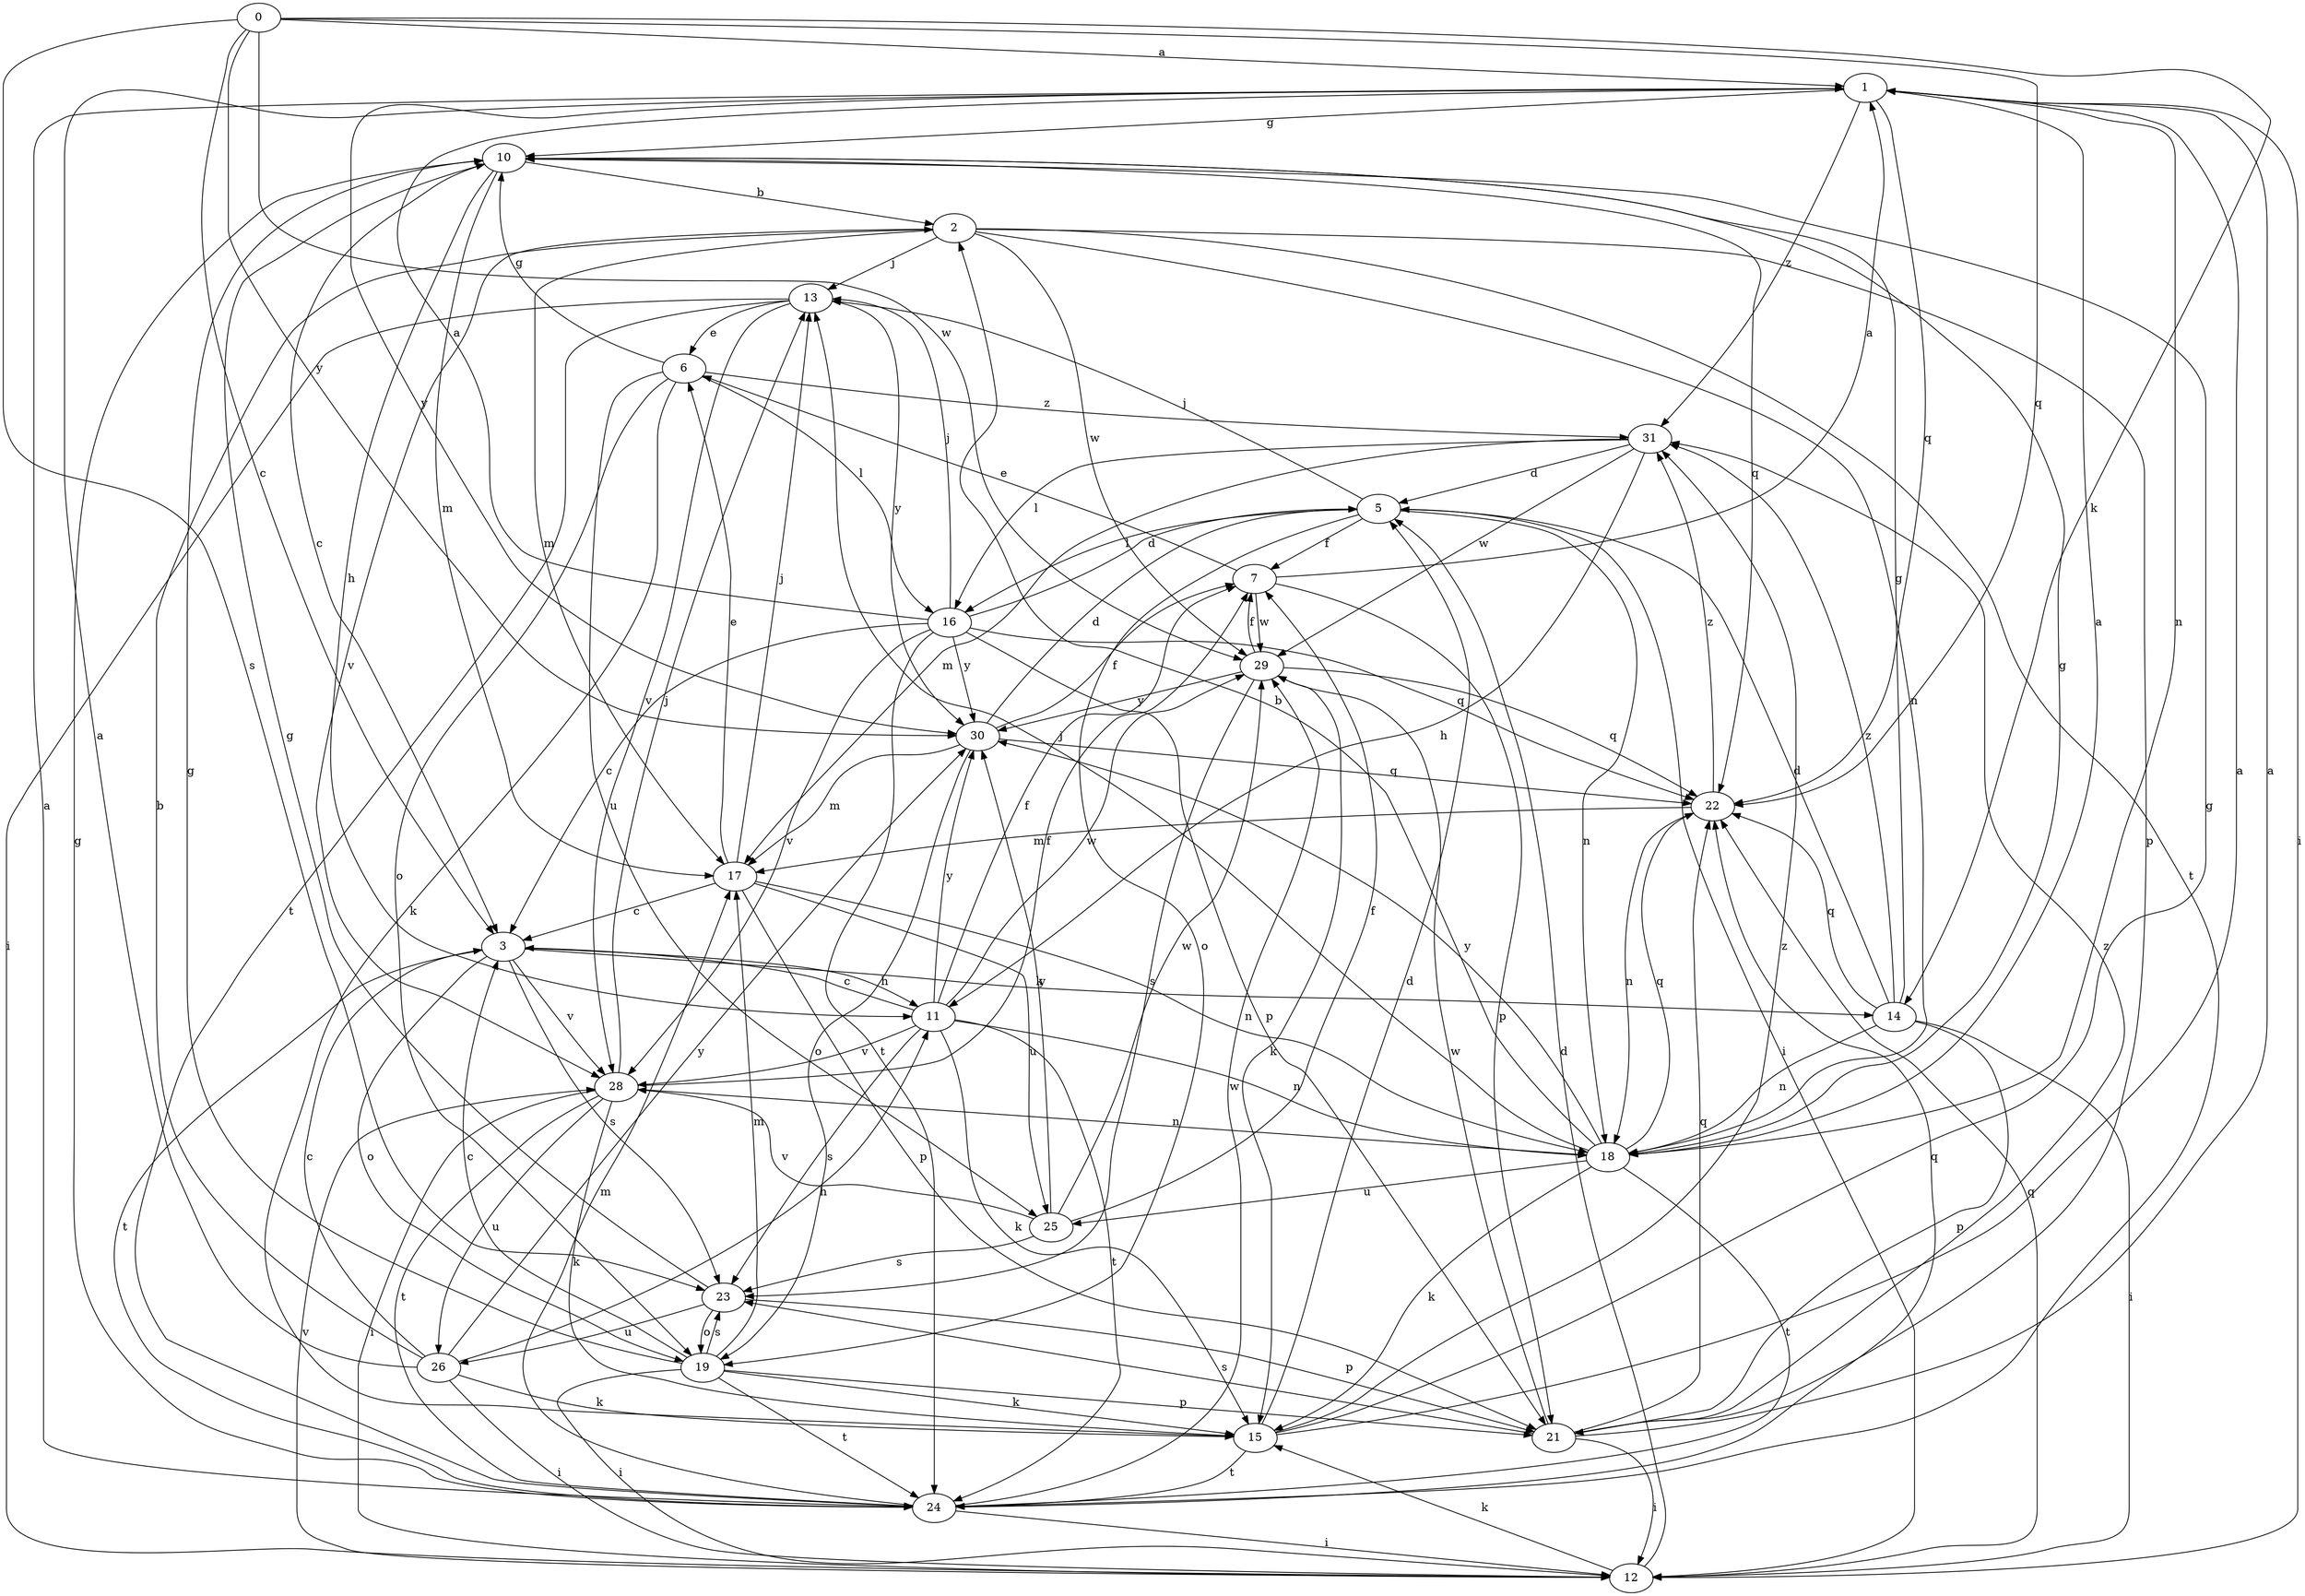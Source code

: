 strict digraph  {
0;
1;
2;
3;
5;
6;
7;
10;
11;
12;
13;
14;
15;
16;
17;
18;
19;
21;
22;
23;
24;
25;
26;
28;
29;
30;
31;
0 -> 1  [label=a];
0 -> 3  [label=c];
0 -> 14  [label=k];
0 -> 22  [label=q];
0 -> 23  [label=s];
0 -> 29  [label=w];
0 -> 30  [label=y];
1 -> 10  [label=g];
1 -> 12  [label=i];
1 -> 18  [label=n];
1 -> 22  [label=q];
1 -> 30  [label=y];
1 -> 31  [label=z];
2 -> 13  [label=j];
2 -> 17  [label=m];
2 -> 18  [label=n];
2 -> 21  [label=p];
2 -> 24  [label=t];
2 -> 28  [label=v];
2 -> 29  [label=w];
3 -> 11  [label=h];
3 -> 14  [label=k];
3 -> 19  [label=o];
3 -> 23  [label=s];
3 -> 24  [label=t];
3 -> 28  [label=v];
5 -> 7  [label=f];
5 -> 12  [label=i];
5 -> 13  [label=j];
5 -> 16  [label=l];
5 -> 18  [label=n];
5 -> 19  [label=o];
6 -> 10  [label=g];
6 -> 15  [label=k];
6 -> 16  [label=l];
6 -> 19  [label=o];
6 -> 25  [label=u];
6 -> 31  [label=z];
7 -> 1  [label=a];
7 -> 6  [label=e];
7 -> 21  [label=p];
7 -> 29  [label=w];
10 -> 2  [label=b];
10 -> 3  [label=c];
10 -> 11  [label=h];
10 -> 17  [label=m];
10 -> 22  [label=q];
11 -> 3  [label=c];
11 -> 7  [label=f];
11 -> 15  [label=k];
11 -> 18  [label=n];
11 -> 23  [label=s];
11 -> 24  [label=t];
11 -> 28  [label=v];
11 -> 29  [label=w];
11 -> 30  [label=y];
12 -> 5  [label=d];
12 -> 15  [label=k];
12 -> 22  [label=q];
12 -> 28  [label=v];
13 -> 6  [label=e];
13 -> 12  [label=i];
13 -> 24  [label=t];
13 -> 28  [label=v];
13 -> 30  [label=y];
14 -> 5  [label=d];
14 -> 10  [label=g];
14 -> 12  [label=i];
14 -> 18  [label=n];
14 -> 21  [label=p];
14 -> 22  [label=q];
14 -> 31  [label=z];
15 -> 1  [label=a];
15 -> 5  [label=d];
15 -> 10  [label=g];
15 -> 24  [label=t];
15 -> 31  [label=z];
16 -> 1  [label=a];
16 -> 3  [label=c];
16 -> 5  [label=d];
16 -> 13  [label=j];
16 -> 21  [label=p];
16 -> 22  [label=q];
16 -> 24  [label=t];
16 -> 28  [label=v];
16 -> 30  [label=y];
17 -> 3  [label=c];
17 -> 6  [label=e];
17 -> 13  [label=j];
17 -> 18  [label=n];
17 -> 21  [label=p];
17 -> 25  [label=u];
18 -> 1  [label=a];
18 -> 2  [label=b];
18 -> 10  [label=g];
18 -> 13  [label=j];
18 -> 15  [label=k];
18 -> 22  [label=q];
18 -> 24  [label=t];
18 -> 25  [label=u];
18 -> 30  [label=y];
19 -> 3  [label=c];
19 -> 10  [label=g];
19 -> 12  [label=i];
19 -> 15  [label=k];
19 -> 17  [label=m];
19 -> 21  [label=p];
19 -> 23  [label=s];
19 -> 24  [label=t];
21 -> 1  [label=a];
21 -> 12  [label=i];
21 -> 22  [label=q];
21 -> 23  [label=s];
21 -> 29  [label=w];
21 -> 31  [label=z];
22 -> 17  [label=m];
22 -> 18  [label=n];
22 -> 31  [label=z];
23 -> 10  [label=g];
23 -> 19  [label=o];
23 -> 21  [label=p];
23 -> 26  [label=u];
24 -> 1  [label=a];
24 -> 10  [label=g];
24 -> 12  [label=i];
24 -> 17  [label=m];
24 -> 22  [label=q];
24 -> 29  [label=w];
25 -> 7  [label=f];
25 -> 23  [label=s];
25 -> 28  [label=v];
25 -> 29  [label=w];
25 -> 30  [label=y];
26 -> 1  [label=a];
26 -> 2  [label=b];
26 -> 3  [label=c];
26 -> 11  [label=h];
26 -> 12  [label=i];
26 -> 15  [label=k];
26 -> 30  [label=y];
28 -> 7  [label=f];
28 -> 12  [label=i];
28 -> 13  [label=j];
28 -> 15  [label=k];
28 -> 18  [label=n];
28 -> 24  [label=t];
28 -> 26  [label=u];
29 -> 7  [label=f];
29 -> 15  [label=k];
29 -> 22  [label=q];
29 -> 23  [label=s];
29 -> 30  [label=y];
30 -> 5  [label=d];
30 -> 7  [label=f];
30 -> 17  [label=m];
30 -> 19  [label=o];
30 -> 22  [label=q];
31 -> 5  [label=d];
31 -> 11  [label=h];
31 -> 16  [label=l];
31 -> 17  [label=m];
31 -> 29  [label=w];
}
